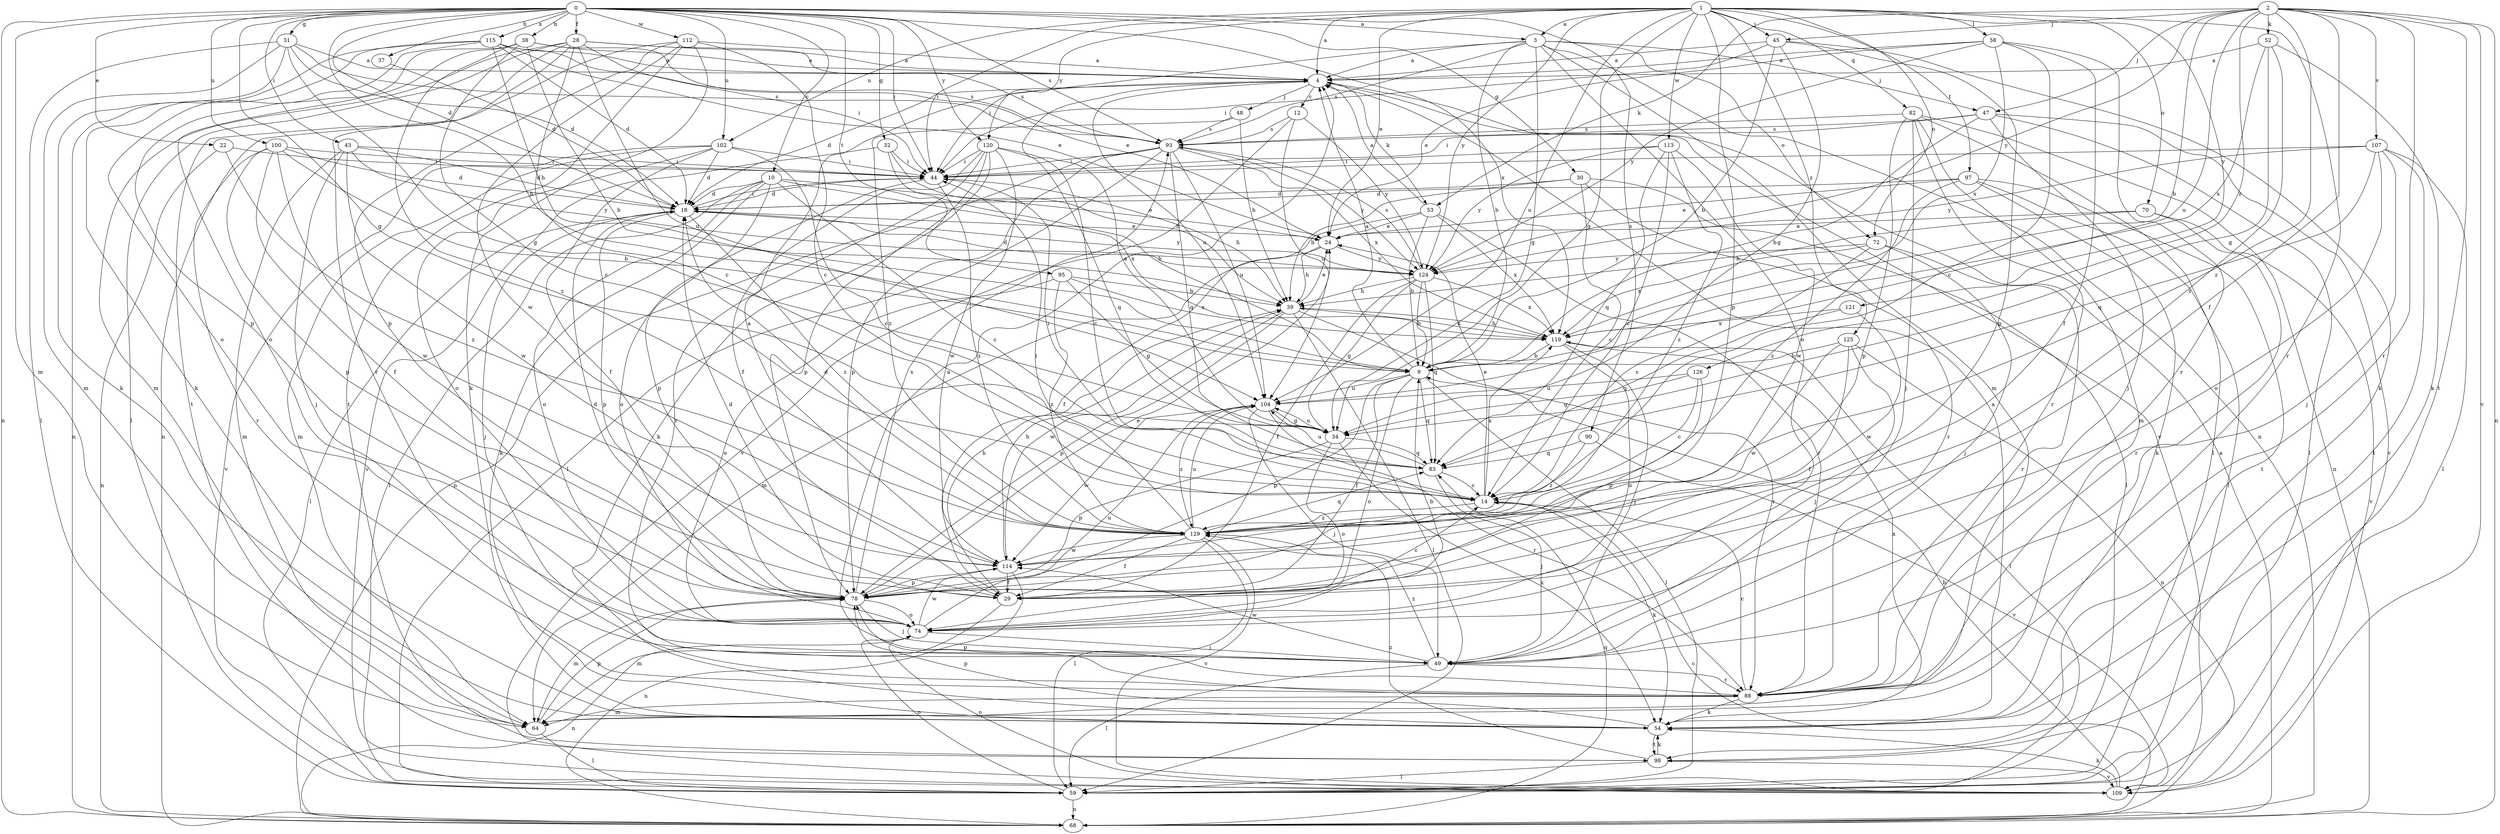 strict digraph  {
0;
1;
2;
3;
4;
9;
10;
12;
14;
18;
22;
24;
28;
29;
30;
31;
32;
34;
37;
38;
39;
43;
44;
45;
47;
48;
49;
52;
53;
54;
58;
59;
64;
68;
70;
72;
74;
78;
82;
83;
88;
90;
93;
95;
97;
98;
100;
102;
104;
107;
109;
112;
113;
114;
115;
119;
120;
121;
124;
125;
126;
129;
0 -> 3  [label=a];
0 -> 9  [label=b];
0 -> 10  [label=c];
0 -> 18  [label=d];
0 -> 22  [label=e];
0 -> 28  [label=f];
0 -> 30  [label=g];
0 -> 31  [label=g];
0 -> 32  [label=g];
0 -> 34  [label=g];
0 -> 37  [label=h];
0 -> 38  [label=h];
0 -> 43  [label=i];
0 -> 44  [label=i];
0 -> 64  [label=m];
0 -> 68  [label=n];
0 -> 90  [label=s];
0 -> 93  [label=s];
0 -> 95  [label=t];
0 -> 100  [label=u];
0 -> 102  [label=u];
0 -> 112  [label=w];
0 -> 115  [label=x];
0 -> 119  [label=x];
0 -> 120  [label=y];
1 -> 3  [label=a];
1 -> 4  [label=a];
1 -> 24  [label=e];
1 -> 34  [label=g];
1 -> 44  [label=i];
1 -> 45  [label=j];
1 -> 58  [label=l];
1 -> 70  [label=o];
1 -> 72  [label=o];
1 -> 78  [label=p];
1 -> 82  [label=q];
1 -> 88  [label=r];
1 -> 97  [label=t];
1 -> 102  [label=u];
1 -> 104  [label=u];
1 -> 113  [label=w];
1 -> 120  [label=y];
1 -> 121  [label=y];
1 -> 124  [label=y];
1 -> 125  [label=z];
2 -> 9  [label=b];
2 -> 29  [label=f];
2 -> 45  [label=j];
2 -> 47  [label=j];
2 -> 52  [label=k];
2 -> 53  [label=k];
2 -> 68  [label=n];
2 -> 88  [label=r];
2 -> 98  [label=t];
2 -> 104  [label=u];
2 -> 107  [label=v];
2 -> 109  [label=v];
2 -> 124  [label=y];
2 -> 126  [label=z];
2 -> 129  [label=z];
3 -> 4  [label=a];
3 -> 9  [label=b];
3 -> 34  [label=g];
3 -> 44  [label=i];
3 -> 47  [label=j];
3 -> 64  [label=m];
3 -> 68  [label=n];
3 -> 72  [label=o];
3 -> 74  [label=o];
3 -> 93  [label=s];
4 -> 12  [label=c];
4 -> 18  [label=d];
4 -> 48  [label=j];
4 -> 53  [label=k];
4 -> 104  [label=u];
4 -> 109  [label=v];
9 -> 4  [label=a];
9 -> 29  [label=f];
9 -> 59  [label=l];
9 -> 74  [label=o];
9 -> 78  [label=p];
9 -> 83  [label=q];
9 -> 104  [label=u];
10 -> 14  [label=c];
10 -> 18  [label=d];
10 -> 24  [label=e];
10 -> 54  [label=k];
10 -> 59  [label=l];
10 -> 74  [label=o];
10 -> 78  [label=p];
10 -> 119  [label=x];
12 -> 93  [label=s];
12 -> 104  [label=u];
12 -> 109  [label=v];
12 -> 124  [label=y];
14 -> 24  [label=e];
14 -> 54  [label=k];
14 -> 119  [label=x];
14 -> 129  [label=z];
18 -> 24  [label=e];
18 -> 44  [label=i];
18 -> 49  [label=j];
18 -> 59  [label=l];
18 -> 78  [label=p];
18 -> 124  [label=y];
18 -> 129  [label=z];
22 -> 44  [label=i];
22 -> 68  [label=n];
22 -> 129  [label=z];
24 -> 39  [label=h];
24 -> 64  [label=m];
24 -> 124  [label=y];
28 -> 4  [label=a];
28 -> 14  [label=c];
28 -> 44  [label=i];
28 -> 59  [label=l];
28 -> 64  [label=m];
28 -> 88  [label=r];
28 -> 93  [label=s];
28 -> 98  [label=t];
28 -> 104  [label=u];
29 -> 14  [label=c];
29 -> 18  [label=d];
29 -> 39  [label=h];
29 -> 64  [label=m];
30 -> 14  [label=c];
30 -> 18  [label=d];
30 -> 39  [label=h];
30 -> 59  [label=l];
30 -> 88  [label=r];
31 -> 4  [label=a];
31 -> 18  [label=d];
31 -> 34  [label=g];
31 -> 54  [label=k];
31 -> 59  [label=l];
31 -> 64  [label=m];
31 -> 93  [label=s];
32 -> 9  [label=b];
32 -> 39  [label=h];
32 -> 44  [label=i];
32 -> 109  [label=v];
34 -> 4  [label=a];
34 -> 54  [label=k];
34 -> 74  [label=o];
34 -> 78  [label=p];
34 -> 83  [label=q];
34 -> 104  [label=u];
37 -> 18  [label=d];
38 -> 4  [label=a];
38 -> 9  [label=b];
38 -> 14  [label=c];
38 -> 24  [label=e];
38 -> 74  [label=o];
38 -> 78  [label=p];
38 -> 129  [label=z];
39 -> 24  [label=e];
39 -> 59  [label=l];
39 -> 78  [label=p];
39 -> 88  [label=r];
39 -> 114  [label=w];
39 -> 119  [label=x];
43 -> 18  [label=d];
43 -> 44  [label=i];
43 -> 49  [label=j];
43 -> 64  [label=m];
43 -> 114  [label=w];
43 -> 124  [label=y];
44 -> 18  [label=d];
44 -> 39  [label=h];
44 -> 74  [label=o];
44 -> 129  [label=z];
45 -> 4  [label=a];
45 -> 9  [label=b];
45 -> 34  [label=g];
45 -> 44  [label=i];
45 -> 54  [label=k];
45 -> 78  [label=p];
47 -> 9  [label=b];
47 -> 44  [label=i];
47 -> 49  [label=j];
47 -> 59  [label=l];
47 -> 93  [label=s];
47 -> 109  [label=v];
48 -> 39  [label=h];
48 -> 93  [label=s];
48 -> 129  [label=z];
49 -> 4  [label=a];
49 -> 59  [label=l];
49 -> 88  [label=r];
49 -> 114  [label=w];
49 -> 129  [label=z];
52 -> 4  [label=a];
52 -> 34  [label=g];
52 -> 54  [label=k];
52 -> 119  [label=x];
52 -> 129  [label=z];
53 -> 4  [label=a];
53 -> 9  [label=b];
53 -> 24  [label=e];
53 -> 29  [label=f];
53 -> 88  [label=r];
53 -> 119  [label=x];
54 -> 4  [label=a];
54 -> 78  [label=p];
54 -> 98  [label=t];
54 -> 119  [label=x];
58 -> 4  [label=a];
58 -> 14  [label=c];
58 -> 24  [label=e];
58 -> 29  [label=f];
58 -> 88  [label=r];
58 -> 119  [label=x];
58 -> 124  [label=y];
59 -> 68  [label=n];
59 -> 74  [label=o];
64 -> 59  [label=l];
64 -> 78  [label=p];
68 -> 4  [label=a];
68 -> 14  [label=c];
68 -> 83  [label=q];
70 -> 24  [label=e];
70 -> 39  [label=h];
70 -> 88  [label=r];
70 -> 109  [label=v];
72 -> 14  [label=c];
72 -> 49  [label=j];
72 -> 88  [label=r];
72 -> 119  [label=x];
72 -> 124  [label=y];
74 -> 9  [label=b];
74 -> 49  [label=j];
74 -> 68  [label=n];
74 -> 104  [label=u];
74 -> 114  [label=w];
78 -> 18  [label=d];
78 -> 24  [label=e];
78 -> 49  [label=j];
78 -> 64  [label=m];
78 -> 74  [label=o];
78 -> 93  [label=s];
82 -> 49  [label=j];
82 -> 59  [label=l];
82 -> 64  [label=m];
82 -> 68  [label=n];
82 -> 78  [label=p];
82 -> 88  [label=r];
82 -> 93  [label=s];
83 -> 14  [label=c];
83 -> 44  [label=i];
83 -> 49  [label=j];
83 -> 104  [label=u];
88 -> 14  [label=c];
88 -> 54  [label=k];
88 -> 64  [label=m];
88 -> 78  [label=p];
90 -> 83  [label=q];
90 -> 109  [label=v];
90 -> 129  [label=z];
93 -> 44  [label=i];
93 -> 59  [label=l];
93 -> 68  [label=n];
93 -> 78  [label=p];
93 -> 83  [label=q];
93 -> 104  [label=u];
93 -> 119  [label=x];
93 -> 124  [label=y];
95 -> 34  [label=g];
95 -> 39  [label=h];
95 -> 74  [label=o];
95 -> 119  [label=x];
95 -> 129  [label=z];
97 -> 18  [label=d];
97 -> 24  [label=e];
97 -> 54  [label=k];
97 -> 59  [label=l];
97 -> 98  [label=t];
97 -> 129  [label=z];
98 -> 54  [label=k];
98 -> 59  [label=l];
98 -> 109  [label=v];
98 -> 129  [label=z];
100 -> 9  [label=b];
100 -> 18  [label=d];
100 -> 29  [label=f];
100 -> 44  [label=i];
100 -> 78  [label=p];
100 -> 88  [label=r];
100 -> 114  [label=w];
102 -> 14  [label=c];
102 -> 18  [label=d];
102 -> 29  [label=f];
102 -> 44  [label=i];
102 -> 64  [label=m];
102 -> 74  [label=o];
102 -> 109  [label=v];
104 -> 34  [label=g];
104 -> 49  [label=j];
104 -> 88  [label=r];
104 -> 114  [label=w];
104 -> 129  [label=z];
107 -> 44  [label=i];
107 -> 49  [label=j];
107 -> 59  [label=l];
107 -> 74  [label=o];
107 -> 83  [label=q];
107 -> 98  [label=t];
107 -> 124  [label=y];
109 -> 9  [label=b];
109 -> 54  [label=k];
109 -> 74  [label=o];
112 -> 4  [label=a];
112 -> 14  [label=c];
112 -> 54  [label=k];
112 -> 68  [label=n];
112 -> 78  [label=p];
112 -> 98  [label=t];
112 -> 114  [label=w];
113 -> 14  [label=c];
113 -> 44  [label=i];
113 -> 83  [label=q];
113 -> 114  [label=w];
113 -> 124  [label=y];
113 -> 129  [label=z];
114 -> 4  [label=a];
114 -> 29  [label=f];
114 -> 39  [label=h];
114 -> 68  [label=n];
114 -> 78  [label=p];
115 -> 4  [label=a];
115 -> 18  [label=d];
115 -> 24  [label=e];
115 -> 39  [label=h];
115 -> 54  [label=k];
115 -> 68  [label=n];
115 -> 74  [label=o];
115 -> 93  [label=s];
119 -> 9  [label=b];
119 -> 39  [label=h];
119 -> 49  [label=j];
119 -> 59  [label=l];
119 -> 74  [label=o];
120 -> 14  [label=c];
120 -> 29  [label=f];
120 -> 44  [label=i];
120 -> 54  [label=k];
120 -> 78  [label=p];
120 -> 83  [label=q];
120 -> 88  [label=r];
120 -> 114  [label=w];
121 -> 83  [label=q];
121 -> 114  [label=w];
121 -> 119  [label=x];
124 -> 9  [label=b];
124 -> 18  [label=d];
124 -> 29  [label=f];
124 -> 34  [label=g];
124 -> 39  [label=h];
124 -> 83  [label=q];
124 -> 93  [label=s];
124 -> 119  [label=x];
125 -> 9  [label=b];
125 -> 29  [label=f];
125 -> 49  [label=j];
125 -> 68  [label=n];
125 -> 114  [label=w];
126 -> 14  [label=c];
126 -> 34  [label=g];
126 -> 78  [label=p];
126 -> 104  [label=u];
129 -> 18  [label=d];
129 -> 29  [label=f];
129 -> 44  [label=i];
129 -> 59  [label=l];
129 -> 83  [label=q];
129 -> 104  [label=u];
129 -> 109  [label=v];
129 -> 114  [label=w];
}
